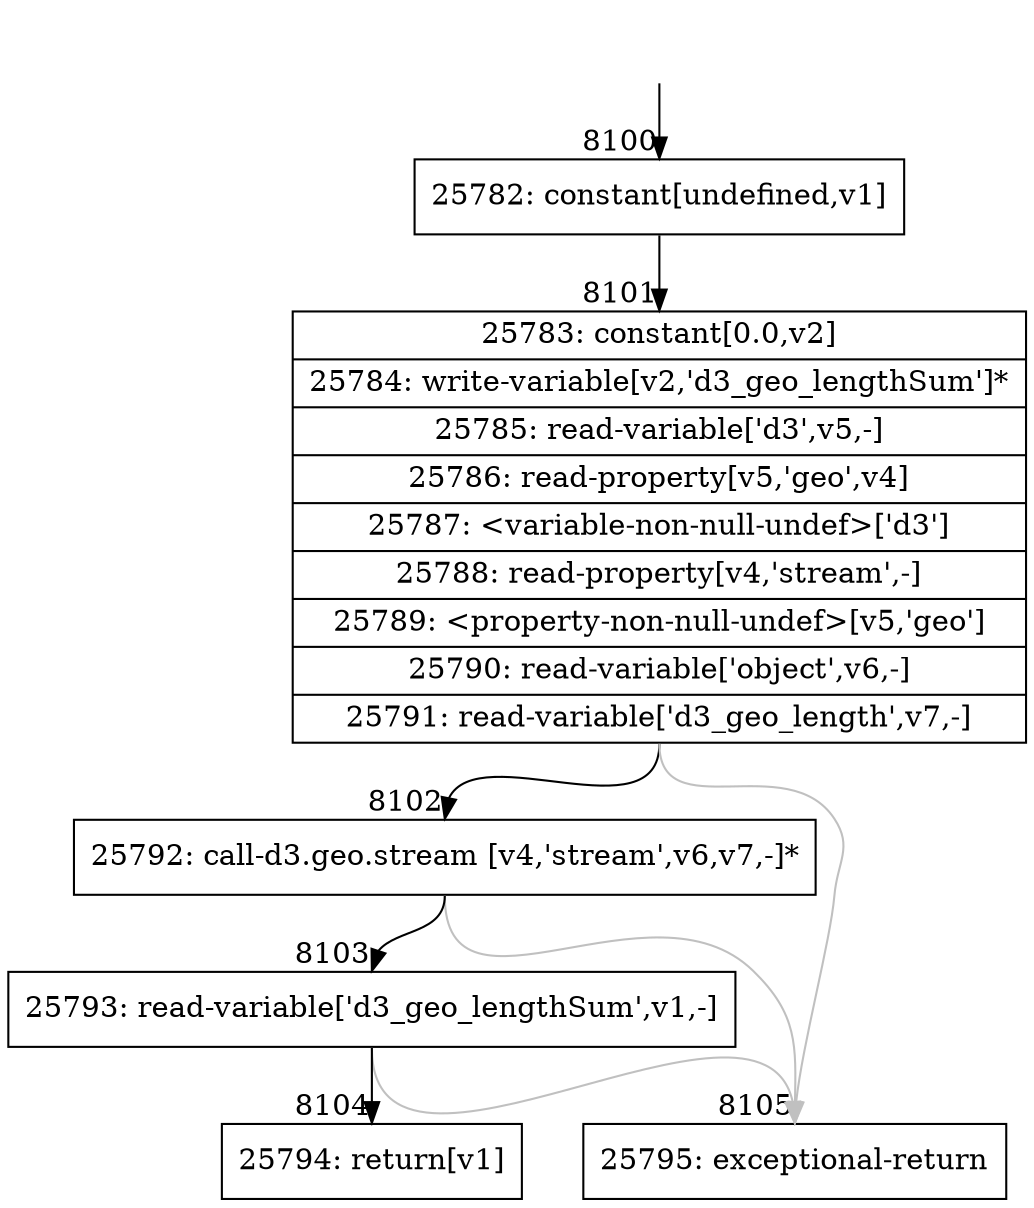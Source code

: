 digraph {
rankdir="TD"
BB_entry765[shape=none,label=""];
BB_entry765 -> BB8100 [tailport=s, headport=n, headlabel="    8100"]
BB8100 [shape=record label="{25782: constant[undefined,v1]}" ] 
BB8100 -> BB8101 [tailport=s, headport=n, headlabel="      8101"]
BB8101 [shape=record label="{25783: constant[0.0,v2]|25784: write-variable[v2,'d3_geo_lengthSum']*|25785: read-variable['d3',v5,-]|25786: read-property[v5,'geo',v4]|25787: \<variable-non-null-undef\>['d3']|25788: read-property[v4,'stream',-]|25789: \<property-non-null-undef\>[v5,'geo']|25790: read-variable['object',v6,-]|25791: read-variable['d3_geo_length',v7,-]}" ] 
BB8101 -> BB8102 [tailport=s, headport=n, headlabel="      8102"]
BB8101 -> BB8105 [tailport=s, headport=n, color=gray, headlabel="      8105"]
BB8102 [shape=record label="{25792: call-d3.geo.stream [v4,'stream',v6,v7,-]*}" ] 
BB8102 -> BB8103 [tailport=s, headport=n, headlabel="      8103"]
BB8102 -> BB8105 [tailport=s, headport=n, color=gray]
BB8103 [shape=record label="{25793: read-variable['d3_geo_lengthSum',v1,-]}" ] 
BB8103 -> BB8104 [tailport=s, headport=n, headlabel="      8104"]
BB8103 -> BB8105 [tailport=s, headport=n, color=gray]
BB8104 [shape=record label="{25794: return[v1]}" ] 
BB8105 [shape=record label="{25795: exceptional-return}" ] 
//#$~ 4629
}
